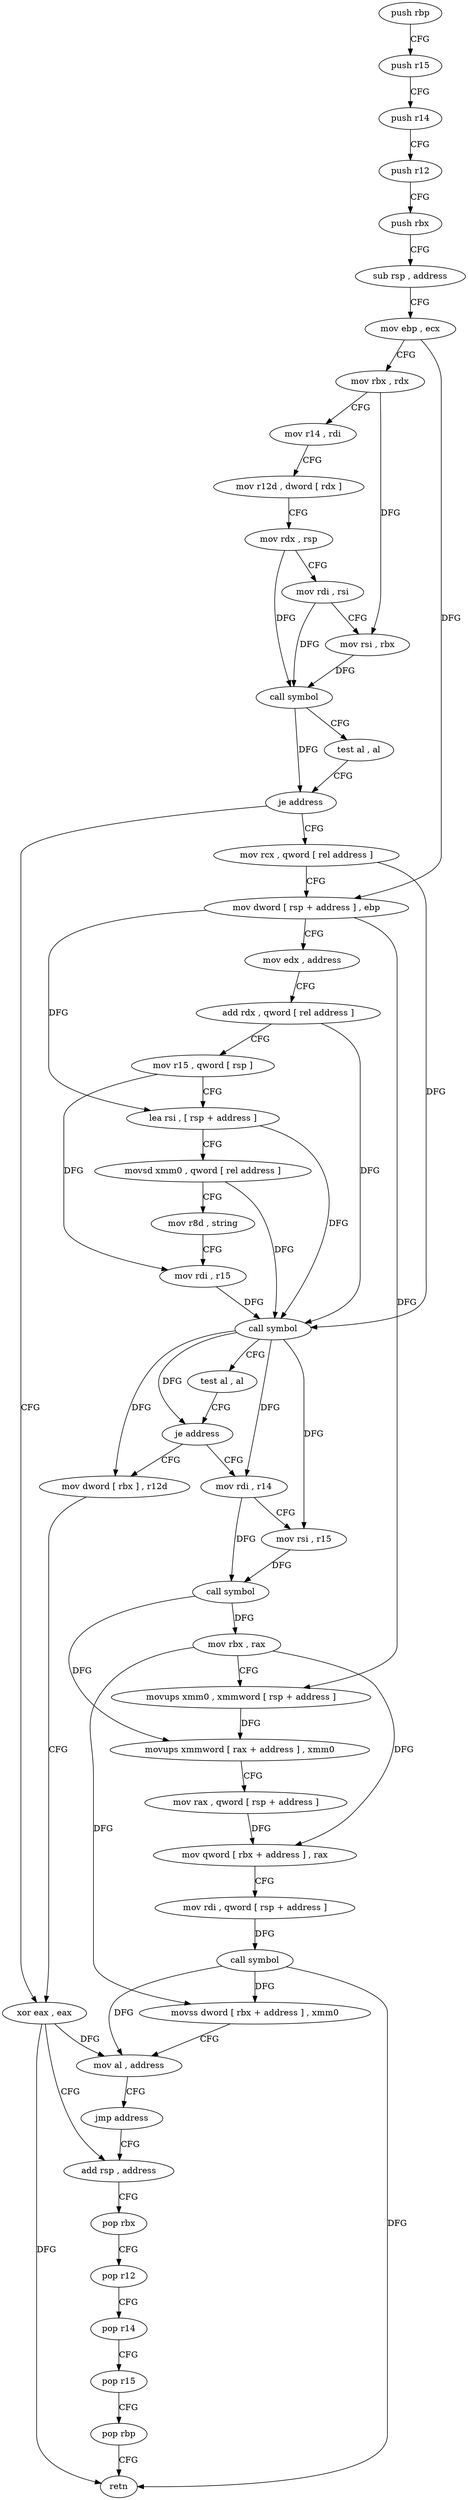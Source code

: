 digraph "func" {
"4246272" [label = "push rbp" ]
"4246273" [label = "push r15" ]
"4246275" [label = "push r14" ]
"4246277" [label = "push r12" ]
"4246279" [label = "push rbx" ]
"4246280" [label = "sub rsp , address" ]
"4246284" [label = "mov ebp , ecx" ]
"4246286" [label = "mov rbx , rdx" ]
"4246289" [label = "mov r14 , rdi" ]
"4246292" [label = "mov r12d , dword [ rdx ]" ]
"4246295" [label = "mov rdx , rsp" ]
"4246298" [label = "mov rdi , rsi" ]
"4246301" [label = "mov rsi , rbx" ]
"4246304" [label = "call symbol" ]
"4246309" [label = "test al , al" ]
"4246311" [label = "je address" ]
"4246425" [label = "xor eax , eax" ]
"4246313" [label = "mov rcx , qword [ rel address ]" ]
"4246427" [label = "add rsp , address" ]
"4246320" [label = "mov dword [ rsp + address ] , ebp" ]
"4246324" [label = "mov edx , address" ]
"4246329" [label = "add rdx , qword [ rel address ]" ]
"4246336" [label = "mov r15 , qword [ rsp ]" ]
"4246340" [label = "lea rsi , [ rsp + address ]" ]
"4246345" [label = "movsd xmm0 , qword [ rel address ]" ]
"4246353" [label = "mov r8d , string" ]
"4246359" [label = "mov rdi , r15" ]
"4246362" [label = "call symbol" ]
"4246367" [label = "test al , al" ]
"4246369" [label = "je address" ]
"4246422" [label = "mov dword [ rbx ] , r12d" ]
"4246371" [label = "mov rdi , r14" ]
"4246374" [label = "mov rsi , r15" ]
"4246377" [label = "call symbol" ]
"4246382" [label = "mov rbx , rax" ]
"4246385" [label = "movups xmm0 , xmmword [ rsp + address ]" ]
"4246390" [label = "movups xmmword [ rax + address ] , xmm0" ]
"4246394" [label = "mov rax , qword [ rsp + address ]" ]
"4246399" [label = "mov qword [ rbx + address ] , rax" ]
"4246403" [label = "mov rdi , qword [ rsp + address ]" ]
"4246408" [label = "call symbol" ]
"4246413" [label = "movss dword [ rbx + address ] , xmm0" ]
"4246418" [label = "mov al , address" ]
"4246420" [label = "jmp address" ]
"4246431" [label = "pop rbx" ]
"4246432" [label = "pop r12" ]
"4246434" [label = "pop r14" ]
"4246436" [label = "pop r15" ]
"4246438" [label = "pop rbp" ]
"4246439" [label = "retn" ]
"4246272" -> "4246273" [ label = "CFG" ]
"4246273" -> "4246275" [ label = "CFG" ]
"4246275" -> "4246277" [ label = "CFG" ]
"4246277" -> "4246279" [ label = "CFG" ]
"4246279" -> "4246280" [ label = "CFG" ]
"4246280" -> "4246284" [ label = "CFG" ]
"4246284" -> "4246286" [ label = "CFG" ]
"4246284" -> "4246320" [ label = "DFG" ]
"4246286" -> "4246289" [ label = "CFG" ]
"4246286" -> "4246301" [ label = "DFG" ]
"4246289" -> "4246292" [ label = "CFG" ]
"4246292" -> "4246295" [ label = "CFG" ]
"4246295" -> "4246298" [ label = "CFG" ]
"4246295" -> "4246304" [ label = "DFG" ]
"4246298" -> "4246301" [ label = "CFG" ]
"4246298" -> "4246304" [ label = "DFG" ]
"4246301" -> "4246304" [ label = "DFG" ]
"4246304" -> "4246309" [ label = "CFG" ]
"4246304" -> "4246311" [ label = "DFG" ]
"4246309" -> "4246311" [ label = "CFG" ]
"4246311" -> "4246425" [ label = "CFG" ]
"4246311" -> "4246313" [ label = "CFG" ]
"4246425" -> "4246427" [ label = "CFG" ]
"4246425" -> "4246439" [ label = "DFG" ]
"4246425" -> "4246418" [ label = "DFG" ]
"4246313" -> "4246320" [ label = "CFG" ]
"4246313" -> "4246362" [ label = "DFG" ]
"4246427" -> "4246431" [ label = "CFG" ]
"4246320" -> "4246324" [ label = "CFG" ]
"4246320" -> "4246385" [ label = "DFG" ]
"4246320" -> "4246340" [ label = "DFG" ]
"4246324" -> "4246329" [ label = "CFG" ]
"4246329" -> "4246336" [ label = "CFG" ]
"4246329" -> "4246362" [ label = "DFG" ]
"4246336" -> "4246340" [ label = "CFG" ]
"4246336" -> "4246359" [ label = "DFG" ]
"4246340" -> "4246345" [ label = "CFG" ]
"4246340" -> "4246362" [ label = "DFG" ]
"4246345" -> "4246353" [ label = "CFG" ]
"4246345" -> "4246362" [ label = "DFG" ]
"4246353" -> "4246359" [ label = "CFG" ]
"4246359" -> "4246362" [ label = "DFG" ]
"4246362" -> "4246367" [ label = "CFG" ]
"4246362" -> "4246369" [ label = "DFG" ]
"4246362" -> "4246422" [ label = "DFG" ]
"4246362" -> "4246371" [ label = "DFG" ]
"4246362" -> "4246374" [ label = "DFG" ]
"4246367" -> "4246369" [ label = "CFG" ]
"4246369" -> "4246422" [ label = "CFG" ]
"4246369" -> "4246371" [ label = "CFG" ]
"4246422" -> "4246425" [ label = "CFG" ]
"4246371" -> "4246374" [ label = "CFG" ]
"4246371" -> "4246377" [ label = "DFG" ]
"4246374" -> "4246377" [ label = "DFG" ]
"4246377" -> "4246382" [ label = "DFG" ]
"4246377" -> "4246390" [ label = "DFG" ]
"4246382" -> "4246385" [ label = "CFG" ]
"4246382" -> "4246399" [ label = "DFG" ]
"4246382" -> "4246413" [ label = "DFG" ]
"4246385" -> "4246390" [ label = "DFG" ]
"4246390" -> "4246394" [ label = "CFG" ]
"4246394" -> "4246399" [ label = "DFG" ]
"4246399" -> "4246403" [ label = "CFG" ]
"4246403" -> "4246408" [ label = "DFG" ]
"4246408" -> "4246413" [ label = "DFG" ]
"4246408" -> "4246439" [ label = "DFG" ]
"4246408" -> "4246418" [ label = "DFG" ]
"4246413" -> "4246418" [ label = "CFG" ]
"4246418" -> "4246420" [ label = "CFG" ]
"4246420" -> "4246427" [ label = "CFG" ]
"4246431" -> "4246432" [ label = "CFG" ]
"4246432" -> "4246434" [ label = "CFG" ]
"4246434" -> "4246436" [ label = "CFG" ]
"4246436" -> "4246438" [ label = "CFG" ]
"4246438" -> "4246439" [ label = "CFG" ]
}
